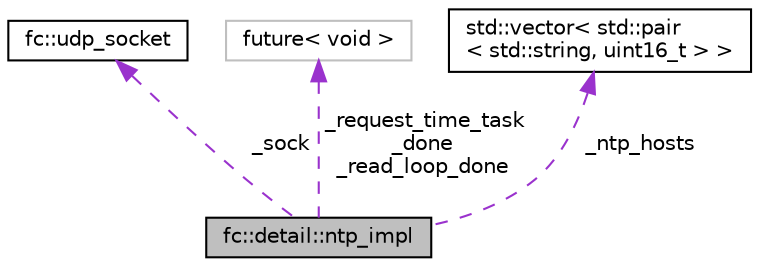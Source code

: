 digraph "fc::detail::ntp_impl"
{
  edge [fontname="Helvetica",fontsize="10",labelfontname="Helvetica",labelfontsize="10"];
  node [fontname="Helvetica",fontsize="10",shape=record];
  Node1 [label="fc::detail::ntp_impl",height=0.2,width=0.4,color="black", fillcolor="grey75", style="filled", fontcolor="black"];
  Node2 -> Node1 [dir="back",color="darkorchid3",fontsize="10",style="dashed",label=" _sock" ,fontname="Helvetica"];
  Node2 [label="fc::udp_socket",height=0.2,width=0.4,color="black", fillcolor="white", style="filled",URL="$classfc_1_1udp__socket.html"];
  Node3 -> Node1 [dir="back",color="darkorchid3",fontsize="10",style="dashed",label=" _request_time_task\l_done\n_read_loop_done" ,fontname="Helvetica"];
  Node3 [label="future\< void \>",height=0.2,width=0.4,color="grey75", fillcolor="white", style="filled"];
  Node4 -> Node1 [dir="back",color="darkorchid3",fontsize="10",style="dashed",label=" _ntp_hosts" ,fontname="Helvetica"];
  Node4 [label="std::vector\< std::pair\l\< std::string, uint16_t \> \>",height=0.2,width=0.4,color="black", fillcolor="white", style="filled",URL="$classstd_1_1vector.html"];
}

